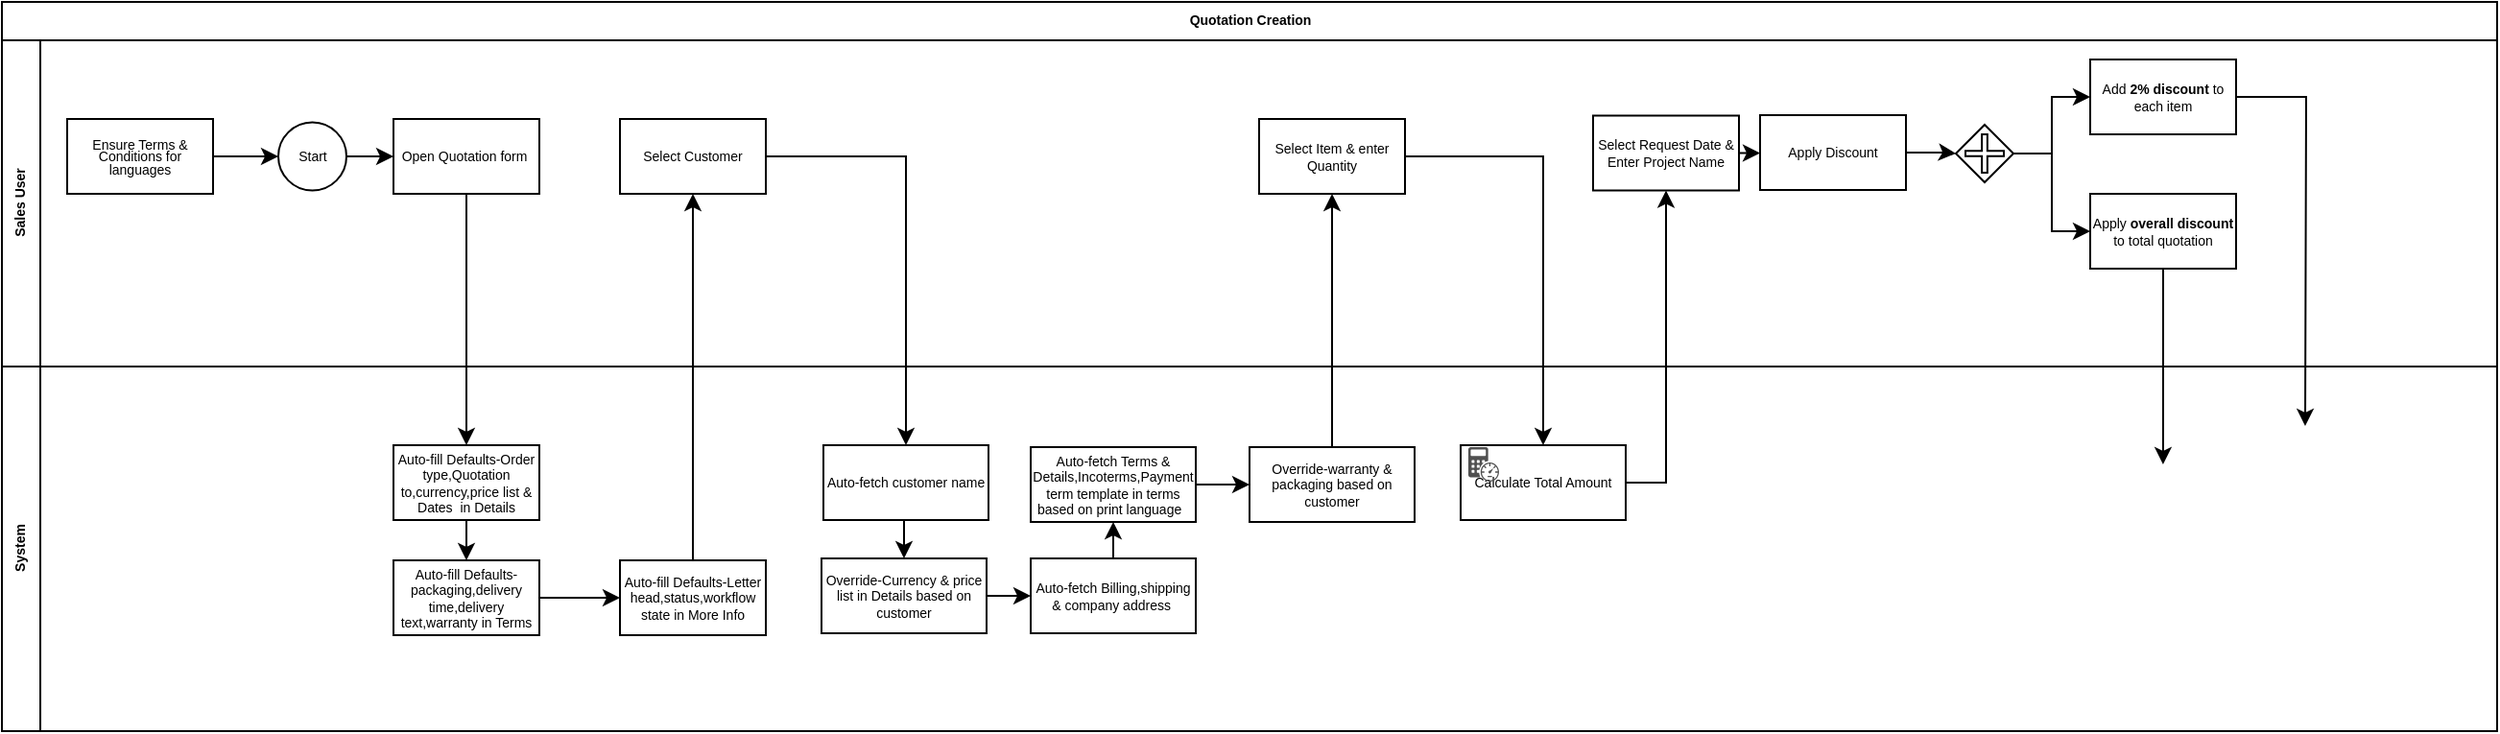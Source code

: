 <mxfile version="27.2.0">
  <diagram name="Page-1" id="Zs2zb_Z7UWNbtR0huE5W">
    <mxGraphModel dx="587" dy="337" grid="1" gridSize="10" guides="1" tooltips="1" connect="1" arrows="1" fold="1" page="1" pageScale="1" pageWidth="1400" pageHeight="850" math="0" shadow="0">
      <root>
        <mxCell id="0" />
        <mxCell id="1" parent="0" />
        <mxCell id="O-OZEPHUxFLN-eJPWsJB-1" value="Quotation Creation" style="swimlane;childLayout=stackLayout;resizeParent=1;resizeParentMax=0;horizontal=1;startSize=20;horizontalStack=0;html=1;fontSize=7;" vertex="1" parent="1">
          <mxGeometry x="90" y="49" width="1300" height="380" as="geometry" />
        </mxCell>
        <mxCell id="O-OZEPHUxFLN-eJPWsJB-3" value="Sales User" style="swimlane;startSize=20;horizontal=0;html=1;fontSize=7;" vertex="1" parent="O-OZEPHUxFLN-eJPWsJB-1">
          <mxGeometry y="20" width="1300" height="170" as="geometry" />
        </mxCell>
        <mxCell id="O-OZEPHUxFLN-eJPWsJB-12" style="edgeStyle=orthogonalEdgeStyle;rounded=0;orthogonalLoop=1;jettySize=auto;html=1;exitX=1;exitY=0.5;exitDx=0;exitDy=0;fontSize=7;" edge="1" parent="O-OZEPHUxFLN-eJPWsJB-3" source="O-OZEPHUxFLN-eJPWsJB-5" target="O-OZEPHUxFLN-eJPWsJB-6">
          <mxGeometry relative="1" as="geometry" />
        </mxCell>
        <mxCell id="O-OZEPHUxFLN-eJPWsJB-5" value="&lt;div align=&quot;center&quot; style=&quot;line-height: 90%;&quot;&gt;&lt;font&gt;Ensure Terms &amp;amp; Conditions for languages&lt;/font&gt;&lt;/div&gt;" style="rounded=0;whiteSpace=wrap;html=1;align=center;fontSize=7;" vertex="1" parent="O-OZEPHUxFLN-eJPWsJB-3">
          <mxGeometry x="34" y="41" width="76" height="39" as="geometry" />
        </mxCell>
        <mxCell id="O-OZEPHUxFLN-eJPWsJB-13" style="edgeStyle=orthogonalEdgeStyle;rounded=0;orthogonalLoop=1;jettySize=auto;html=1;exitX=1;exitY=0.5;exitDx=0;exitDy=0;entryX=0;entryY=0.5;entryDx=0;entryDy=0;fontSize=7;" edge="1" parent="O-OZEPHUxFLN-eJPWsJB-3" source="O-OZEPHUxFLN-eJPWsJB-6" target="O-OZEPHUxFLN-eJPWsJB-7">
          <mxGeometry relative="1" as="geometry" />
        </mxCell>
        <mxCell id="O-OZEPHUxFLN-eJPWsJB-6" value="&lt;font&gt;Start&lt;/font&gt;" style="ellipse;whiteSpace=wrap;html=1;aspect=fixed;fontSize=7;" vertex="1" parent="O-OZEPHUxFLN-eJPWsJB-3">
          <mxGeometry x="144" y="42.75" width="35.5" height="35.5" as="geometry" />
        </mxCell>
        <mxCell id="O-OZEPHUxFLN-eJPWsJB-7" value="&lt;div align=&quot;center&quot; style=&quot;line-height: 90%;&quot;&gt;Open Quotation form&amp;nbsp;&lt;/div&gt;" style="rounded=0;whiteSpace=wrap;html=1;align=center;fontSize=7;" vertex="1" parent="O-OZEPHUxFLN-eJPWsJB-3">
          <mxGeometry x="204" y="41" width="76" height="39" as="geometry" />
        </mxCell>
        <mxCell id="O-OZEPHUxFLN-eJPWsJB-16" value="Select Customer" style="rounded=0;whiteSpace=wrap;html=1;align=center;fontSize=7;" vertex="1" parent="O-OZEPHUxFLN-eJPWsJB-3">
          <mxGeometry x="322" y="41" width="76" height="39" as="geometry" />
        </mxCell>
        <mxCell id="O-OZEPHUxFLN-eJPWsJB-61" value="Select Item &amp;amp; enter Quantity" style="rounded=0;whiteSpace=wrap;html=1;align=center;fontSize=7;" vertex="1" parent="O-OZEPHUxFLN-eJPWsJB-3">
          <mxGeometry x="655" y="41" width="76" height="39" as="geometry" />
        </mxCell>
        <mxCell id="O-OZEPHUxFLN-eJPWsJB-97" style="edgeStyle=orthogonalEdgeStyle;rounded=0;orthogonalLoop=1;jettySize=auto;html=1;exitX=1;exitY=0.5;exitDx=0;exitDy=0;entryX=0;entryY=0.5;entryDx=0;entryDy=0;" edge="1" parent="O-OZEPHUxFLN-eJPWsJB-3" source="O-OZEPHUxFLN-eJPWsJB-66" target="O-OZEPHUxFLN-eJPWsJB-76">
          <mxGeometry relative="1" as="geometry" />
        </mxCell>
        <mxCell id="O-OZEPHUxFLN-eJPWsJB-66" value="Select Request Date &amp;amp; Enter Project Name" style="rounded=0;whiteSpace=wrap;html=1;align=center;fontSize=7;" vertex="1" parent="O-OZEPHUxFLN-eJPWsJB-3">
          <mxGeometry x="829" y="39.25" width="76" height="39" as="geometry" />
        </mxCell>
        <mxCell id="O-OZEPHUxFLN-eJPWsJB-84" style="edgeStyle=orthogonalEdgeStyle;rounded=0;orthogonalLoop=1;jettySize=auto;html=1;exitX=1;exitY=0.5;exitDx=0;exitDy=0;entryX=0;entryY=0.5;entryDx=0;entryDy=0;" edge="1" parent="O-OZEPHUxFLN-eJPWsJB-3" source="O-OZEPHUxFLN-eJPWsJB-69" target="O-OZEPHUxFLN-eJPWsJB-73">
          <mxGeometry relative="1" as="geometry" />
        </mxCell>
        <mxCell id="O-OZEPHUxFLN-eJPWsJB-86" style="edgeStyle=orthogonalEdgeStyle;rounded=0;orthogonalLoop=1;jettySize=auto;html=1;exitX=1;exitY=0.5;exitDx=0;exitDy=0;entryX=0;entryY=0.5;entryDx=0;entryDy=0;" edge="1" parent="O-OZEPHUxFLN-eJPWsJB-3" source="O-OZEPHUxFLN-eJPWsJB-69" target="O-OZEPHUxFLN-eJPWsJB-72">
          <mxGeometry relative="1" as="geometry" />
        </mxCell>
        <mxCell id="O-OZEPHUxFLN-eJPWsJB-69" value="" style="rhombus;whiteSpace=wrap;html=1;" vertex="1" parent="O-OZEPHUxFLN-eJPWsJB-3">
          <mxGeometry x="1018" y="44" width="30" height="30" as="geometry" />
        </mxCell>
        <mxCell id="O-OZEPHUxFLN-eJPWsJB-71" style="edgeStyle=orthogonalEdgeStyle;rounded=0;orthogonalLoop=1;jettySize=auto;html=1;exitX=0.5;exitY=1;exitDx=0;exitDy=0;" edge="1" parent="O-OZEPHUxFLN-eJPWsJB-3" source="O-OZEPHUxFLN-eJPWsJB-69" target="O-OZEPHUxFLN-eJPWsJB-69">
          <mxGeometry relative="1" as="geometry" />
        </mxCell>
        <mxCell id="O-OZEPHUxFLN-eJPWsJB-99" style="edgeStyle=orthogonalEdgeStyle;rounded=0;orthogonalLoop=1;jettySize=auto;html=1;exitX=0.5;exitY=1;exitDx=0;exitDy=0;" edge="1" parent="O-OZEPHUxFLN-eJPWsJB-3" source="O-OZEPHUxFLN-eJPWsJB-72">
          <mxGeometry relative="1" as="geometry">
            <mxPoint x="1125.963" y="221" as="targetPoint" />
          </mxGeometry>
        </mxCell>
        <mxCell id="O-OZEPHUxFLN-eJPWsJB-72" value="Apply &lt;strong&gt;overall discount&lt;/strong&gt; to total quotation" style="rounded=0;whiteSpace=wrap;html=1;align=center;fontSize=7;" vertex="1" parent="O-OZEPHUxFLN-eJPWsJB-3">
          <mxGeometry x="1088" y="80" width="76" height="39" as="geometry" />
        </mxCell>
        <mxCell id="O-OZEPHUxFLN-eJPWsJB-98" style="edgeStyle=orthogonalEdgeStyle;rounded=0;orthogonalLoop=1;jettySize=auto;html=1;exitX=1;exitY=0.5;exitDx=0;exitDy=0;" edge="1" parent="O-OZEPHUxFLN-eJPWsJB-3" source="O-OZEPHUxFLN-eJPWsJB-73">
          <mxGeometry relative="1" as="geometry">
            <mxPoint x="1200" y="201" as="targetPoint" />
          </mxGeometry>
        </mxCell>
        <mxCell id="O-OZEPHUxFLN-eJPWsJB-73" value="Add &lt;strong&gt;2% discount&lt;/strong&gt; to each item" style="rounded=0;whiteSpace=wrap;html=1;align=center;fontSize=7;" vertex="1" parent="O-OZEPHUxFLN-eJPWsJB-3">
          <mxGeometry x="1088" y="10" width="76" height="39" as="geometry" />
        </mxCell>
        <mxCell id="O-OZEPHUxFLN-eJPWsJB-80" style="edgeStyle=orthogonalEdgeStyle;rounded=0;orthogonalLoop=1;jettySize=auto;html=1;exitX=1;exitY=0.5;exitDx=0;exitDy=0;" edge="1" parent="O-OZEPHUxFLN-eJPWsJB-3" source="O-OZEPHUxFLN-eJPWsJB-76" target="O-OZEPHUxFLN-eJPWsJB-69">
          <mxGeometry relative="1" as="geometry" />
        </mxCell>
        <mxCell id="O-OZEPHUxFLN-eJPWsJB-76" value="Apply Discount" style="rounded=0;whiteSpace=wrap;html=1;align=center;fontSize=7;" vertex="1" parent="O-OZEPHUxFLN-eJPWsJB-3">
          <mxGeometry x="916" y="39" width="76" height="39" as="geometry" />
        </mxCell>
        <mxCell id="O-OZEPHUxFLN-eJPWsJB-15" style="edgeStyle=orthogonalEdgeStyle;rounded=0;orthogonalLoop=1;jettySize=auto;html=1;exitX=0.5;exitY=1;exitDx=0;exitDy=0;entryX=0.5;entryY=0;entryDx=0;entryDy=0;fontSize=7;" edge="1" parent="O-OZEPHUxFLN-eJPWsJB-1" source="O-OZEPHUxFLN-eJPWsJB-7" target="O-OZEPHUxFLN-eJPWsJB-14">
          <mxGeometry relative="1" as="geometry" />
        </mxCell>
        <mxCell id="O-OZEPHUxFLN-eJPWsJB-22" style="edgeStyle=orthogonalEdgeStyle;rounded=0;orthogonalLoop=1;jettySize=auto;html=1;exitX=1;exitY=0.5;exitDx=0;exitDy=0;entryX=0.5;entryY=0;entryDx=0;entryDy=0;" edge="1" parent="O-OZEPHUxFLN-eJPWsJB-1" source="O-OZEPHUxFLN-eJPWsJB-16" target="O-OZEPHUxFLN-eJPWsJB-18">
          <mxGeometry relative="1" as="geometry" />
        </mxCell>
        <mxCell id="O-OZEPHUxFLN-eJPWsJB-2" value="System" style="swimlane;startSize=20;horizontal=0;html=1;fontSize=7;" vertex="1" parent="O-OZEPHUxFLN-eJPWsJB-1">
          <mxGeometry y="190" width="1300" height="190" as="geometry" />
        </mxCell>
        <mxCell id="O-OZEPHUxFLN-eJPWsJB-44" style="edgeStyle=orthogonalEdgeStyle;rounded=0;orthogonalLoop=1;jettySize=auto;html=1;exitX=0.5;exitY=1;exitDx=0;exitDy=0;entryX=0.5;entryY=0;entryDx=0;entryDy=0;" edge="1" parent="O-OZEPHUxFLN-eJPWsJB-2" source="O-OZEPHUxFLN-eJPWsJB-14" target="O-OZEPHUxFLN-eJPWsJB-43">
          <mxGeometry relative="1" as="geometry" />
        </mxCell>
        <mxCell id="O-OZEPHUxFLN-eJPWsJB-14" value="Auto-fill Defaults-Order type,Quotation to,currency,price list &amp;amp; Dates&amp;nbsp; in Details" style="rounded=0;whiteSpace=wrap;html=1;align=center;fontSize=7;" vertex="1" parent="O-OZEPHUxFLN-eJPWsJB-2">
          <mxGeometry x="204" y="41" width="76" height="39" as="geometry" />
        </mxCell>
        <mxCell id="O-OZEPHUxFLN-eJPWsJB-23" style="edgeStyle=orthogonalEdgeStyle;rounded=0;orthogonalLoop=1;jettySize=auto;html=1;exitX=0.5;exitY=1;exitDx=0;exitDy=0;entryX=0.5;entryY=0;entryDx=0;entryDy=0;" edge="1" parent="O-OZEPHUxFLN-eJPWsJB-2" source="O-OZEPHUxFLN-eJPWsJB-18" target="O-OZEPHUxFLN-eJPWsJB-19">
          <mxGeometry relative="1" as="geometry" />
        </mxCell>
        <mxCell id="O-OZEPHUxFLN-eJPWsJB-18" value="Auto-fetch customer name" style="rounded=0;whiteSpace=wrap;html=1;align=left;fontSize=7;" vertex="1" parent="O-OZEPHUxFLN-eJPWsJB-2">
          <mxGeometry x="428" y="41" width="86" height="39" as="geometry" />
        </mxCell>
        <mxCell id="O-OZEPHUxFLN-eJPWsJB-51" style="edgeStyle=orthogonalEdgeStyle;rounded=0;orthogonalLoop=1;jettySize=auto;html=1;exitX=1;exitY=0.5;exitDx=0;exitDy=0;entryX=0;entryY=0.5;entryDx=0;entryDy=0;" edge="1" parent="O-OZEPHUxFLN-eJPWsJB-2" source="O-OZEPHUxFLN-eJPWsJB-19" target="O-OZEPHUxFLN-eJPWsJB-49">
          <mxGeometry relative="1" as="geometry" />
        </mxCell>
        <mxCell id="O-OZEPHUxFLN-eJPWsJB-19" value="Override-Currency &amp;amp; price list in Details based on customer" style="rounded=0;whiteSpace=wrap;html=1;align=center;fontSize=7;" vertex="1" parent="O-OZEPHUxFLN-eJPWsJB-2">
          <mxGeometry x="427" y="100" width="86" height="39" as="geometry" />
        </mxCell>
        <mxCell id="O-OZEPHUxFLN-eJPWsJB-53" style="edgeStyle=orthogonalEdgeStyle;rounded=0;orthogonalLoop=1;jettySize=auto;html=1;exitX=1;exitY=0.5;exitDx=0;exitDy=0;entryX=0;entryY=0.5;entryDx=0;entryDy=0;" edge="1" parent="O-OZEPHUxFLN-eJPWsJB-2" source="O-OZEPHUxFLN-eJPWsJB-21" target="O-OZEPHUxFLN-eJPWsJB-50">
          <mxGeometry relative="1" as="geometry" />
        </mxCell>
        <mxCell id="O-OZEPHUxFLN-eJPWsJB-21" value="Auto-fetch Terms &amp;amp; Details,Incoterms,Payment term template in terms based on print language&amp;nbsp;&amp;nbsp;" style="rounded=0;whiteSpace=wrap;html=1;align=center;fontSize=7;" vertex="1" parent="O-OZEPHUxFLN-eJPWsJB-2">
          <mxGeometry x="536" y="42" width="86" height="39" as="geometry" />
        </mxCell>
        <mxCell id="O-OZEPHUxFLN-eJPWsJB-48" style="edgeStyle=orthogonalEdgeStyle;rounded=0;orthogonalLoop=1;jettySize=auto;html=1;exitX=1;exitY=0.5;exitDx=0;exitDy=0;entryX=0;entryY=0.5;entryDx=0;entryDy=0;" edge="1" parent="O-OZEPHUxFLN-eJPWsJB-2" source="O-OZEPHUxFLN-eJPWsJB-43" target="O-OZEPHUxFLN-eJPWsJB-45">
          <mxGeometry relative="1" as="geometry" />
        </mxCell>
        <mxCell id="O-OZEPHUxFLN-eJPWsJB-43" value="Auto-fill Defaults-packaging,delivery time,delivery text,warranty in Terms" style="rounded=0;whiteSpace=wrap;html=1;align=center;fontSize=7;" vertex="1" parent="O-OZEPHUxFLN-eJPWsJB-2">
          <mxGeometry x="204" y="101" width="76" height="39" as="geometry" />
        </mxCell>
        <mxCell id="O-OZEPHUxFLN-eJPWsJB-45" value="Auto-fill Defaults-Letter head,status,workflow state in More Info" style="rounded=0;whiteSpace=wrap;html=1;align=center;fontSize=7;" vertex="1" parent="O-OZEPHUxFLN-eJPWsJB-2">
          <mxGeometry x="322" y="101" width="76" height="39" as="geometry" />
        </mxCell>
        <mxCell id="O-OZEPHUxFLN-eJPWsJB-52" style="edgeStyle=orthogonalEdgeStyle;rounded=0;orthogonalLoop=1;jettySize=auto;html=1;exitX=0.5;exitY=0;exitDx=0;exitDy=0;entryX=0.5;entryY=1;entryDx=0;entryDy=0;" edge="1" parent="O-OZEPHUxFLN-eJPWsJB-2" source="O-OZEPHUxFLN-eJPWsJB-49" target="O-OZEPHUxFLN-eJPWsJB-21">
          <mxGeometry relative="1" as="geometry" />
        </mxCell>
        <mxCell id="O-OZEPHUxFLN-eJPWsJB-49" value="Auto-fetch Billing,shipping &amp;amp; company address&amp;nbsp;" style="rounded=0;whiteSpace=wrap;html=1;align=center;fontSize=7;" vertex="1" parent="O-OZEPHUxFLN-eJPWsJB-2">
          <mxGeometry x="536" y="100" width="86" height="39" as="geometry" />
        </mxCell>
        <mxCell id="O-OZEPHUxFLN-eJPWsJB-50" value="Override-warranty &amp;amp; packaging based on customer" style="rounded=0;whiteSpace=wrap;html=1;align=center;fontSize=7;" vertex="1" parent="O-OZEPHUxFLN-eJPWsJB-2">
          <mxGeometry x="650" y="42" width="86" height="39" as="geometry" />
        </mxCell>
        <mxCell id="O-OZEPHUxFLN-eJPWsJB-63" value="Calculate Total Amount" style="rounded=0;whiteSpace=wrap;html=1;align=center;fontSize=7;" vertex="1" parent="O-OZEPHUxFLN-eJPWsJB-2">
          <mxGeometry x="760" y="41" width="86" height="39" as="geometry" />
        </mxCell>
        <mxCell id="O-OZEPHUxFLN-eJPWsJB-64" value="" style="sketch=0;pointerEvents=1;shadow=0;dashed=0;html=1;strokeColor=none;fillColor=#505050;labelPosition=center;verticalLabelPosition=bottom;verticalAlign=top;outlineConnect=0;align=center;shape=mxgraph.office.concepts.bandwidth_calculator;" vertex="1" parent="O-OZEPHUxFLN-eJPWsJB-2">
          <mxGeometry x="764" y="42" width="16" height="18" as="geometry" />
        </mxCell>
        <mxCell id="O-OZEPHUxFLN-eJPWsJB-65" style="edgeStyle=orthogonalEdgeStyle;rounded=0;orthogonalLoop=1;jettySize=auto;html=1;exitX=1;exitY=0.5;exitDx=0;exitDy=0;entryX=0.5;entryY=0;entryDx=0;entryDy=0;" edge="1" parent="O-OZEPHUxFLN-eJPWsJB-1" source="O-OZEPHUxFLN-eJPWsJB-61" target="O-OZEPHUxFLN-eJPWsJB-63">
          <mxGeometry relative="1" as="geometry" />
        </mxCell>
        <mxCell id="O-OZEPHUxFLN-eJPWsJB-67" style="edgeStyle=orthogonalEdgeStyle;rounded=0;orthogonalLoop=1;jettySize=auto;html=1;exitX=1;exitY=0.5;exitDx=0;exitDy=0;entryX=0.5;entryY=1;entryDx=0;entryDy=0;" edge="1" parent="O-OZEPHUxFLN-eJPWsJB-1" source="O-OZEPHUxFLN-eJPWsJB-63" target="O-OZEPHUxFLN-eJPWsJB-66">
          <mxGeometry relative="1" as="geometry" />
        </mxCell>
        <mxCell id="O-OZEPHUxFLN-eJPWsJB-77" style="edgeStyle=orthogonalEdgeStyle;rounded=0;orthogonalLoop=1;jettySize=auto;html=1;exitX=0.5;exitY=0;exitDx=0;exitDy=0;entryX=0.5;entryY=1;entryDx=0;entryDy=0;" edge="1" parent="O-OZEPHUxFLN-eJPWsJB-1" source="O-OZEPHUxFLN-eJPWsJB-50" target="O-OZEPHUxFLN-eJPWsJB-61">
          <mxGeometry relative="1" as="geometry" />
        </mxCell>
        <mxCell id="O-OZEPHUxFLN-eJPWsJB-78" style="edgeStyle=orthogonalEdgeStyle;rounded=0;orthogonalLoop=1;jettySize=auto;html=1;exitX=0.5;exitY=0;exitDx=0;exitDy=0;entryX=0.5;entryY=1;entryDx=0;entryDy=0;" edge="1" parent="O-OZEPHUxFLN-eJPWsJB-1" source="O-OZEPHUxFLN-eJPWsJB-45" target="O-OZEPHUxFLN-eJPWsJB-16">
          <mxGeometry relative="1" as="geometry" />
        </mxCell>
        <mxCell id="O-OZEPHUxFLN-eJPWsJB-74" value="" style="shape=cross;whiteSpace=wrap;html=1;size=0.143;fillStyle=solid;fillColor=none;" vertex="1" parent="1">
          <mxGeometry x="1113" y="118" width="20" height="20" as="geometry" />
        </mxCell>
      </root>
    </mxGraphModel>
  </diagram>
</mxfile>
